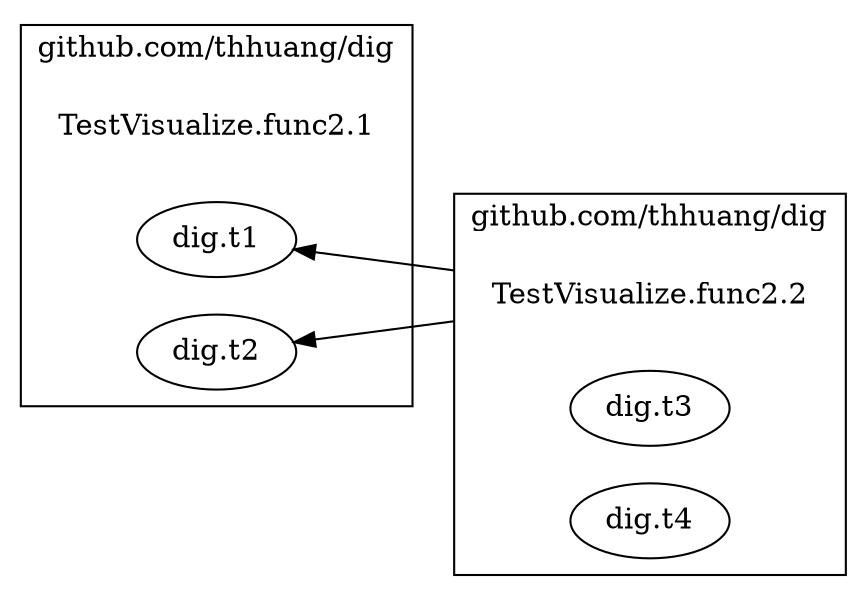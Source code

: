 digraph {
	rankdir=RL;
	graph [compound=true];
	
		subgraph cluster_0 {
			label = "github.com/thhuang/dig";
			constructor_0 [shape=plaintext label="TestVisualize.func2.1"];
			
			"dig.t1" [label=<dig.t1>];
			"dig.t2" [label=<dig.t2>];
			
		}
		
		
		subgraph cluster_1 {
			label = "github.com/thhuang/dig";
			constructor_1 [shape=plaintext label="TestVisualize.func2.2"];
			
			"dig.t3" [label=<dig.t3>];
			"dig.t4" [label=<dig.t4>];
			
		}
		
			constructor_1 -> "dig.t1" [ltail=cluster_1];
		
			constructor_1 -> "dig.t2" [ltail=cluster_1];
		
		
	
}